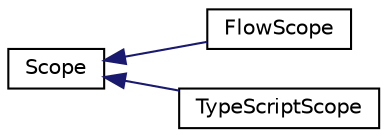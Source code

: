 digraph "Graphical Class Hierarchy"
{
 // LATEX_PDF_SIZE
  edge [fontname="Helvetica",fontsize="10",labelfontname="Helvetica",labelfontsize="10"];
  node [fontname="Helvetica",fontsize="10",shape=record];
  rankdir="LR";
  Node0 [label="Scope",height=0.2,width=0.4,color="black", fillcolor="white", style="filled",URL="$classScope.html",tooltip=" "];
  Node0 -> Node1 [dir="back",color="midnightblue",fontsize="10",style="solid",fontname="Helvetica"];
  Node1 [label="FlowScope",height=0.2,width=0.4,color="black", fillcolor="white", style="filled",URL="$classFlowScope.html",tooltip=" "];
  Node0 -> Node2 [dir="back",color="midnightblue",fontsize="10",style="solid",fontname="Helvetica"];
  Node2 [label="TypeScriptScope",height=0.2,width=0.4,color="black", fillcolor="white", style="filled",URL="$classTypeScriptScope.html",tooltip=" "];
}
